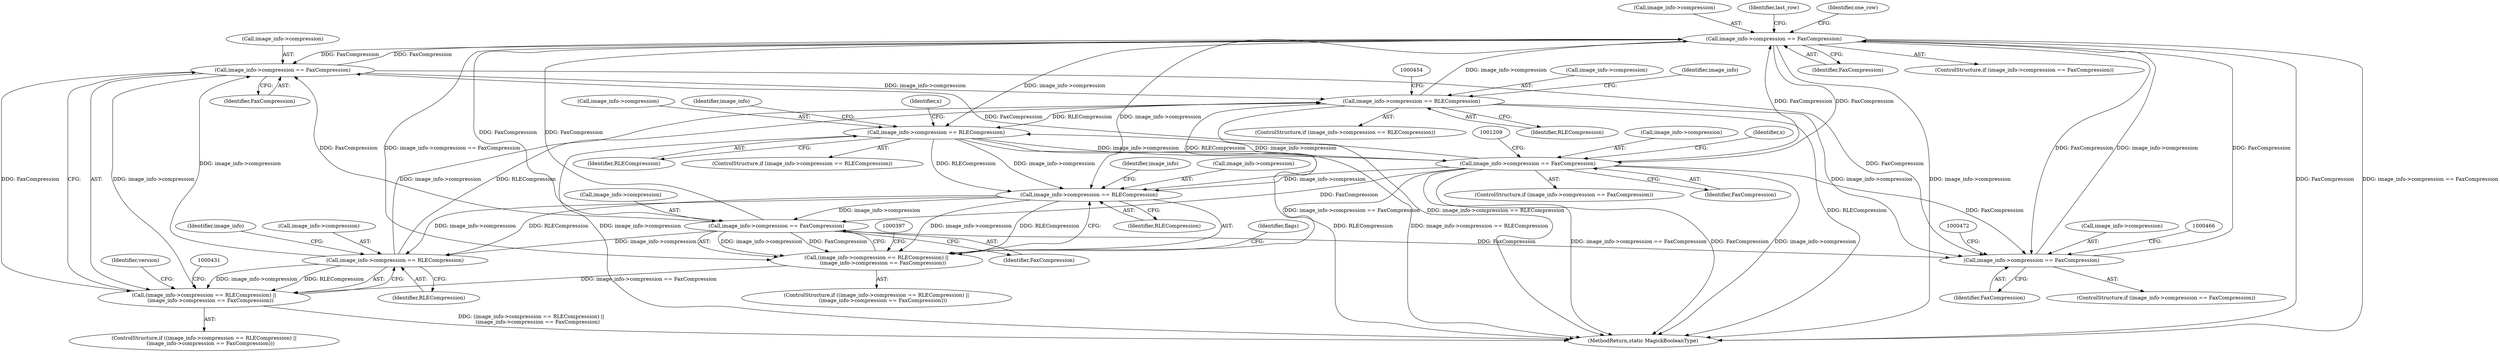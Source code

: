 digraph "0_ImageMagick_db1ffb6cf44bcfe5c4d5fcf9d9109ded5617387f_0@pointer" {
"1000723" [label="(Call,image_info->compression == FaxCompression)"];
"1000460" [label="(Call,image_info->compression == FaxCompression)"];
"1000448" [label="(Call,image_info->compression == RLECompression)"];
"1000422" [label="(Call,image_info->compression == FaxCompression)"];
"1000417" [label="(Call,image_info->compression == RLECompression)"];
"1000388" [label="(Call,image_info->compression == FaxCompression)"];
"1000383" [label="(Call,image_info->compression == RLECompression)"];
"1000723" [label="(Call,image_info->compression == FaxCompression)"];
"1001105" [label="(Call,image_info->compression == FaxCompression)"];
"1001046" [label="(Call,image_info->compression == RLECompression)"];
"1000382" [label="(Call,(image_info->compression == RLECompression) ||\n        (image_info->compression == FaxCompression))"];
"1000416" [label="(Call,(image_info->compression == RLECompression) ||\n        (image_info->compression == FaxCompression))"];
"1000448" [label="(Call,image_info->compression == RLECompression)"];
"1000461" [label="(Call,image_info->compression)"];
"1001046" [label="(Call,image_info->compression == RLECompression)"];
"1000459" [label="(ControlStructure,if (image_info->compression == FaxCompression))"];
"1000449" [label="(Call,image_info->compression)"];
"1001045" [label="(ControlStructure,if (image_info->compression == RLECompression))"];
"1000387" [label="(Identifier,RLECompression)"];
"1000390" [label="(Identifier,image_info)"];
"1000388" [label="(Call,image_info->compression == FaxCompression)"];
"1001106" [label="(Call,image_info->compression)"];
"1000384" [label="(Call,image_info->compression)"];
"1001115" [label="(Identifier,x)"];
"1001053" [label="(Identifier,x)"];
"1000421" [label="(Identifier,RLECompression)"];
"1000415" [label="(ControlStructure,if ((image_info->compression == RLECompression) ||\n        (image_info->compression == FaxCompression)))"];
"1001104" [label="(ControlStructure,if (image_info->compression == FaxCompression))"];
"1000460" [label="(Call,image_info->compression == FaxCompression)"];
"1001109" [label="(Identifier,FaxCompression)"];
"1000428" [label="(Identifier,version)"];
"1000422" [label="(Call,image_info->compression == FaxCompression)"];
"1000452" [label="(Identifier,RLECompression)"];
"1000462" [label="(Identifier,image_info)"];
"1001452" [label="(MethodReturn,static MagickBooleanType)"];
"1000382" [label="(Call,(image_info->compression == RLECompression) ||\n        (image_info->compression == FaxCompression))"];
"1000464" [label="(Identifier,FaxCompression)"];
"1000381" [label="(ControlStructure,if ((image_info->compression == RLECompression) ||\n        (image_info->compression == FaxCompression)))"];
"1000392" [label="(Identifier,FaxCompression)"];
"1001050" [label="(Identifier,RLECompression)"];
"1000724" [label="(Call,image_info->compression)"];
"1000416" [label="(Call,(image_info->compression == RLECompression) ||\n        (image_info->compression == FaxCompression))"];
"1000423" [label="(Call,image_info->compression)"];
"1001047" [label="(Call,image_info->compression)"];
"1000424" [label="(Identifier,image_info)"];
"1000727" [label="(Identifier,FaxCompression)"];
"1000417" [label="(Call,image_info->compression == RLECompression)"];
"1000389" [label="(Call,image_info->compression)"];
"1000723" [label="(Call,image_info->compression == FaxCompression)"];
"1000730" [label="(Identifier,last_row)"];
"1001107" [label="(Identifier,image_info)"];
"1000722" [label="(ControlStructure,if (image_info->compression == FaxCompression))"];
"1000394" [label="(Identifier,flags)"];
"1000426" [label="(Identifier,FaxCompression)"];
"1000753" [label="(Identifier,one_row)"];
"1000383" [label="(Call,image_info->compression == RLECompression)"];
"1000418" [label="(Call,image_info->compression)"];
"1000447" [label="(ControlStructure,if (image_info->compression == RLECompression))"];
"1001105" [label="(Call,image_info->compression == FaxCompression)"];
"1000723" -> "1000722"  [label="AST: "];
"1000723" -> "1000727"  [label="CFG: "];
"1000724" -> "1000723"  [label="AST: "];
"1000727" -> "1000723"  [label="AST: "];
"1000730" -> "1000723"  [label="CFG: "];
"1000753" -> "1000723"  [label="CFG: "];
"1000723" -> "1001452"  [label="DDG: image_info->compression"];
"1000723" -> "1001452"  [label="DDG: FaxCompression"];
"1000723" -> "1001452"  [label="DDG: image_info->compression == FaxCompression"];
"1000723" -> "1000383"  [label="DDG: image_info->compression"];
"1000723" -> "1000382"  [label="DDG: image_info->compression == FaxCompression"];
"1000723" -> "1000388"  [label="DDG: FaxCompression"];
"1000723" -> "1000422"  [label="DDG: FaxCompression"];
"1000723" -> "1000460"  [label="DDG: FaxCompression"];
"1000460" -> "1000723"  [label="DDG: image_info->compression"];
"1000460" -> "1000723"  [label="DDG: FaxCompression"];
"1000448" -> "1000723"  [label="DDG: image_info->compression"];
"1001105" -> "1000723"  [label="DDG: FaxCompression"];
"1000388" -> "1000723"  [label="DDG: FaxCompression"];
"1000422" -> "1000723"  [label="DDG: FaxCompression"];
"1000723" -> "1001046"  [label="DDG: image_info->compression"];
"1000723" -> "1001105"  [label="DDG: FaxCompression"];
"1000460" -> "1000459"  [label="AST: "];
"1000460" -> "1000464"  [label="CFG: "];
"1000461" -> "1000460"  [label="AST: "];
"1000464" -> "1000460"  [label="AST: "];
"1000466" -> "1000460"  [label="CFG: "];
"1000472" -> "1000460"  [label="CFG: "];
"1000448" -> "1000460"  [label="DDG: image_info->compression"];
"1001105" -> "1000460"  [label="DDG: FaxCompression"];
"1000388" -> "1000460"  [label="DDG: FaxCompression"];
"1000422" -> "1000460"  [label="DDG: FaxCompression"];
"1000448" -> "1000447"  [label="AST: "];
"1000448" -> "1000452"  [label="CFG: "];
"1000449" -> "1000448"  [label="AST: "];
"1000452" -> "1000448"  [label="AST: "];
"1000454" -> "1000448"  [label="CFG: "];
"1000462" -> "1000448"  [label="CFG: "];
"1000448" -> "1001452"  [label="DDG: RLECompression"];
"1000448" -> "1001452"  [label="DDG: image_info->compression == RLECompression"];
"1000448" -> "1000383"  [label="DDG: RLECompression"];
"1000422" -> "1000448"  [label="DDG: image_info->compression"];
"1000417" -> "1000448"  [label="DDG: image_info->compression"];
"1000417" -> "1000448"  [label="DDG: RLECompression"];
"1000448" -> "1001046"  [label="DDG: RLECompression"];
"1000422" -> "1000416"  [label="AST: "];
"1000422" -> "1000426"  [label="CFG: "];
"1000423" -> "1000422"  [label="AST: "];
"1000426" -> "1000422"  [label="AST: "];
"1000416" -> "1000422"  [label="CFG: "];
"1000422" -> "1000416"  [label="DDG: image_info->compression"];
"1000422" -> "1000416"  [label="DDG: FaxCompression"];
"1000417" -> "1000422"  [label="DDG: image_info->compression"];
"1001105" -> "1000422"  [label="DDG: FaxCompression"];
"1000388" -> "1000422"  [label="DDG: FaxCompression"];
"1000417" -> "1000416"  [label="AST: "];
"1000417" -> "1000421"  [label="CFG: "];
"1000418" -> "1000417"  [label="AST: "];
"1000421" -> "1000417"  [label="AST: "];
"1000424" -> "1000417"  [label="CFG: "];
"1000416" -> "1000417"  [label="CFG: "];
"1000417" -> "1000416"  [label="DDG: image_info->compression"];
"1000417" -> "1000416"  [label="DDG: RLECompression"];
"1000388" -> "1000417"  [label="DDG: image_info->compression"];
"1000383" -> "1000417"  [label="DDG: image_info->compression"];
"1000383" -> "1000417"  [label="DDG: RLECompression"];
"1000388" -> "1000382"  [label="AST: "];
"1000388" -> "1000392"  [label="CFG: "];
"1000389" -> "1000388"  [label="AST: "];
"1000392" -> "1000388"  [label="AST: "];
"1000382" -> "1000388"  [label="CFG: "];
"1000388" -> "1000382"  [label="DDG: image_info->compression"];
"1000388" -> "1000382"  [label="DDG: FaxCompression"];
"1000383" -> "1000388"  [label="DDG: image_info->compression"];
"1001105" -> "1000388"  [label="DDG: FaxCompression"];
"1000383" -> "1000382"  [label="AST: "];
"1000383" -> "1000387"  [label="CFG: "];
"1000384" -> "1000383"  [label="AST: "];
"1000387" -> "1000383"  [label="AST: "];
"1000390" -> "1000383"  [label="CFG: "];
"1000382" -> "1000383"  [label="CFG: "];
"1000383" -> "1000382"  [label="DDG: image_info->compression"];
"1000383" -> "1000382"  [label="DDG: RLECompression"];
"1001046" -> "1000383"  [label="DDG: image_info->compression"];
"1001046" -> "1000383"  [label="DDG: RLECompression"];
"1001105" -> "1000383"  [label="DDG: image_info->compression"];
"1001105" -> "1001104"  [label="AST: "];
"1001105" -> "1001109"  [label="CFG: "];
"1001106" -> "1001105"  [label="AST: "];
"1001109" -> "1001105"  [label="AST: "];
"1001115" -> "1001105"  [label="CFG: "];
"1001209" -> "1001105"  [label="CFG: "];
"1001105" -> "1001452"  [label="DDG: image_info->compression == FaxCompression"];
"1001105" -> "1001452"  [label="DDG: FaxCompression"];
"1001105" -> "1001452"  [label="DDG: image_info->compression"];
"1001105" -> "1000382"  [label="DDG: image_info->compression == FaxCompression"];
"1001105" -> "1001046"  [label="DDG: image_info->compression"];
"1001046" -> "1001105"  [label="DDG: image_info->compression"];
"1001046" -> "1001045"  [label="AST: "];
"1001046" -> "1001050"  [label="CFG: "];
"1001047" -> "1001046"  [label="AST: "];
"1001050" -> "1001046"  [label="AST: "];
"1001053" -> "1001046"  [label="CFG: "];
"1001107" -> "1001046"  [label="CFG: "];
"1001046" -> "1001452"  [label="DDG: image_info->compression"];
"1001046" -> "1001452"  [label="DDG: RLECompression"];
"1001046" -> "1001452"  [label="DDG: image_info->compression == RLECompression"];
"1000382" -> "1000381"  [label="AST: "];
"1000394" -> "1000382"  [label="CFG: "];
"1000397" -> "1000382"  [label="CFG: "];
"1000382" -> "1000416"  [label="DDG: image_info->compression == FaxCompression"];
"1000416" -> "1000415"  [label="AST: "];
"1000428" -> "1000416"  [label="CFG: "];
"1000431" -> "1000416"  [label="CFG: "];
"1000416" -> "1001452"  [label="DDG: (image_info->compression == RLECompression) ||\n        (image_info->compression == FaxCompression)"];
}
